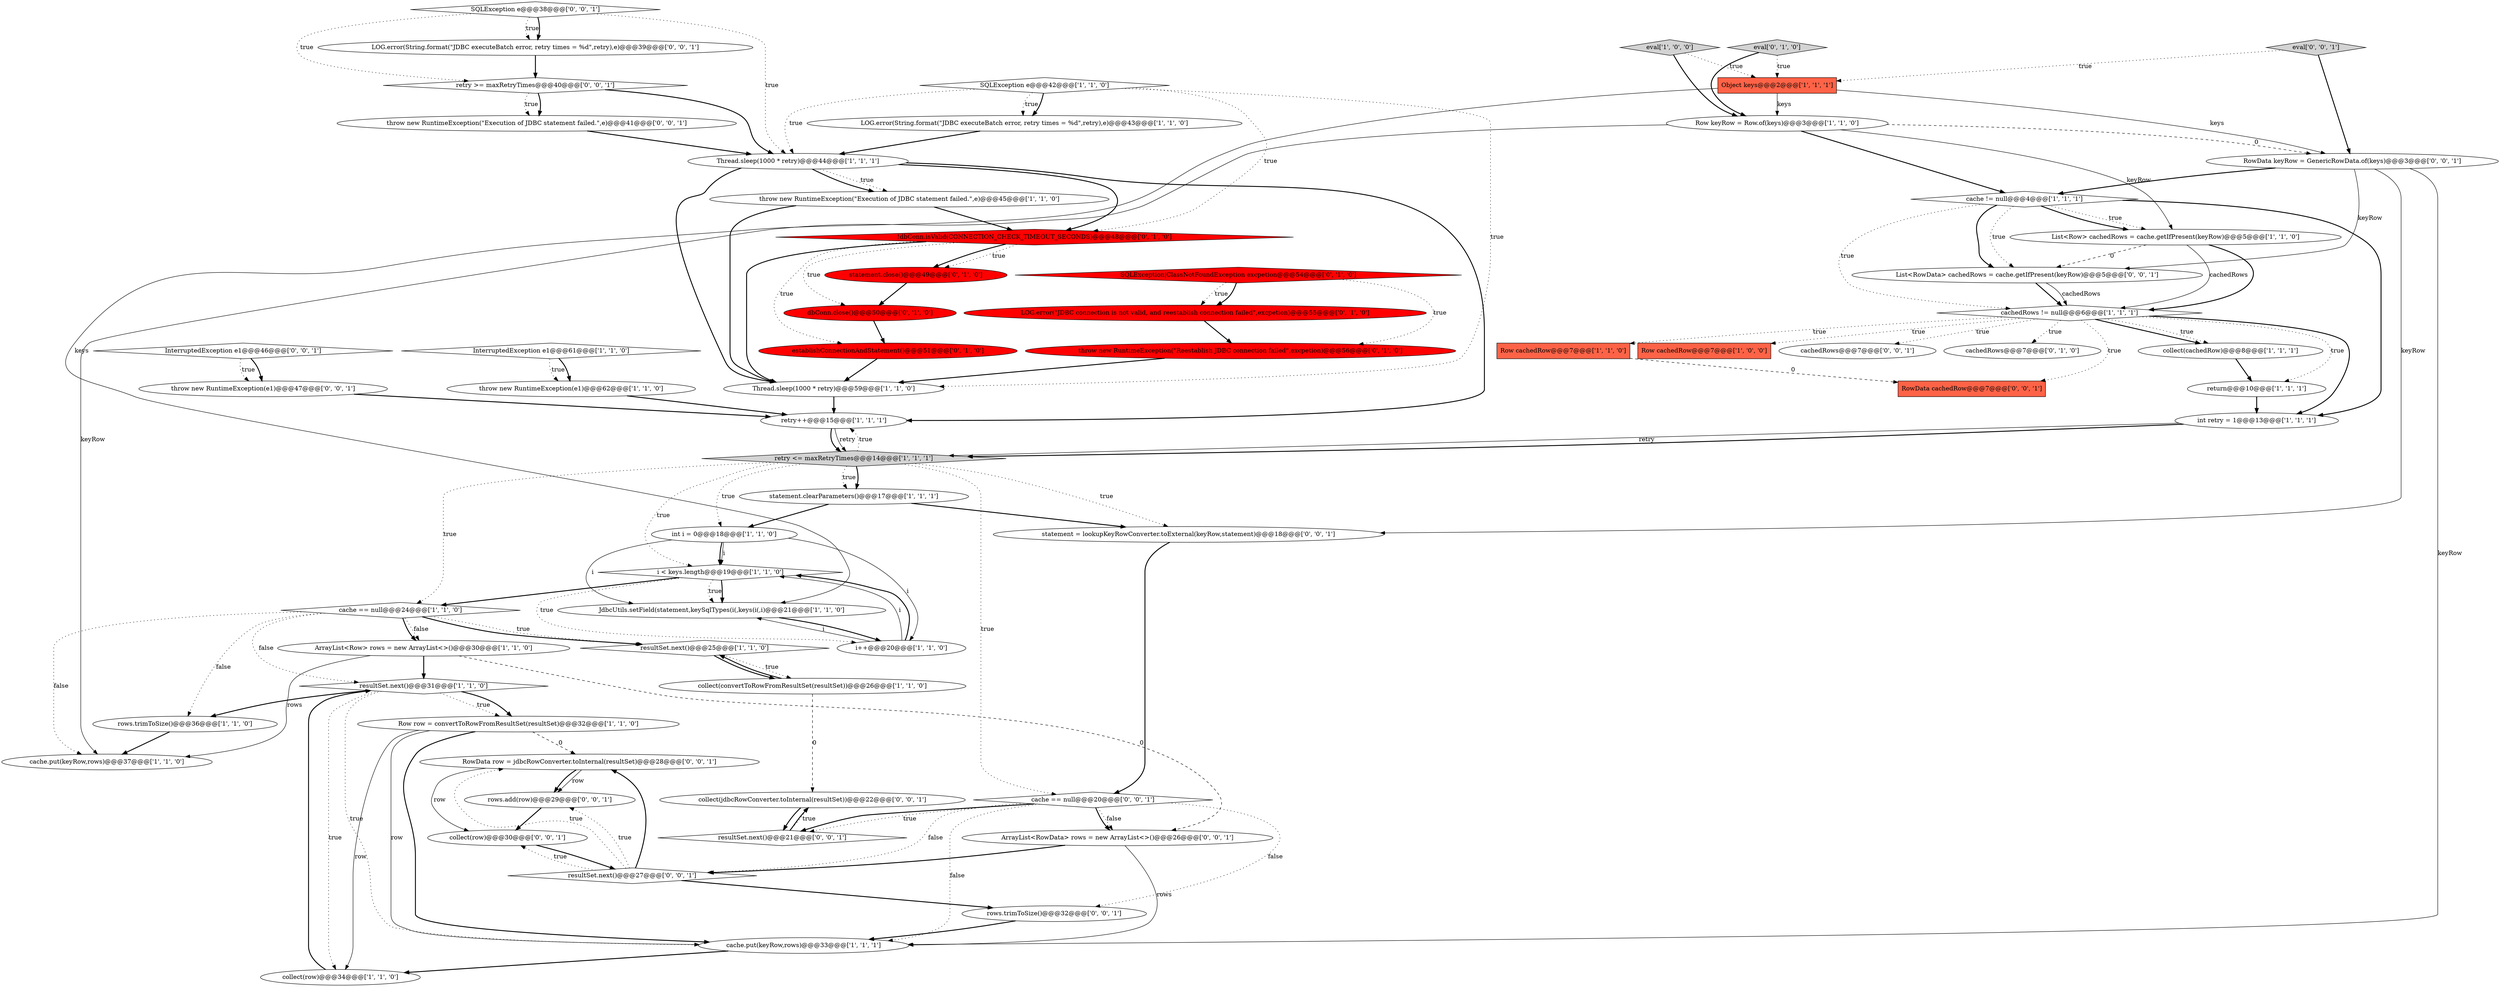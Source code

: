 digraph {
9 [style = filled, label = "throw new RuntimeException(\"Execution of JDBC statement failed.\",e)@@@45@@@['1', '1', '0']", fillcolor = white, shape = ellipse image = "AAA0AAABBB1BBB"];
53 [style = filled, label = "RowData row = jdbcRowConverter.toInternal(resultSet)@@@28@@@['0', '0', '1']", fillcolor = white, shape = ellipse image = "AAA0AAABBB3BBB"];
35 [style = filled, label = "throw new RuntimeException(\"Reestablish JDBC connection failed\",excpetion)@@@56@@@['0', '1', '0']", fillcolor = red, shape = ellipse image = "AAA1AAABBB2BBB"];
55 [style = filled, label = "InterruptedException e1@@@46@@@['0', '0', '1']", fillcolor = white, shape = diamond image = "AAA0AAABBB3BBB"];
1 [style = filled, label = "throw new RuntimeException(e1)@@@62@@@['1', '1', '0']", fillcolor = white, shape = ellipse image = "AAA0AAABBB1BBB"];
58 [style = filled, label = "resultSet.next()@@@27@@@['0', '0', '1']", fillcolor = white, shape = diamond image = "AAA0AAABBB3BBB"];
24 [style = filled, label = "resultSet.next()@@@31@@@['1', '1', '0']", fillcolor = white, shape = diamond image = "AAA0AAABBB1BBB"];
61 [style = filled, label = "rows.add(row)@@@29@@@['0', '0', '1']", fillcolor = white, shape = ellipse image = "AAA0AAABBB3BBB"];
50 [style = filled, label = "LOG.error(String.format(\"JDBC executeBatch error, retry times = %d\",retry),e)@@@39@@@['0', '0', '1']", fillcolor = white, shape = ellipse image = "AAA0AAABBB3BBB"];
34 [style = filled, label = "ArrayList<Row> rows = new ArrayList<>()@@@30@@@['1', '1', '0']", fillcolor = white, shape = ellipse image = "AAA0AAABBB1BBB"];
15 [style = filled, label = "Row cachedRow@@@7@@@['1', '0', '0']", fillcolor = tomato, shape = box image = "AAA0AAABBB1BBB"];
44 [style = filled, label = "cachedRows@@@7@@@['0', '0', '1']", fillcolor = white, shape = ellipse image = "AAA0AAABBB3BBB"];
51 [style = filled, label = "ArrayList<RowData> rows = new ArrayList<>()@@@26@@@['0', '0', '1']", fillcolor = white, shape = ellipse image = "AAA0AAABBB3BBB"];
42 [style = filled, label = "eval['0', '1', '0']", fillcolor = lightgray, shape = diamond image = "AAA0AAABBB2BBB"];
3 [style = filled, label = "Thread.sleep(1000 * retry)@@@44@@@['1', '1', '1']", fillcolor = white, shape = ellipse image = "AAA0AAABBB1BBB"];
39 [style = filled, label = "SQLException|ClassNotFoundException excpetion@@@54@@@['0', '1', '0']", fillcolor = red, shape = diamond image = "AAA1AAABBB2BBB"];
48 [style = filled, label = "RowData keyRow = GenericRowData.of(keys)@@@3@@@['0', '0', '1']", fillcolor = white, shape = ellipse image = "AAA0AAABBB3BBB"];
31 [style = filled, label = "List<Row> cachedRows = cache.getIfPresent(keyRow)@@@5@@@['1', '1', '0']", fillcolor = white, shape = ellipse image = "AAA0AAABBB1BBB"];
10 [style = filled, label = "rows.trimToSize()@@@36@@@['1', '1', '0']", fillcolor = white, shape = ellipse image = "AAA0AAABBB1BBB"];
25 [style = filled, label = "Row row = convertToRowFromResultSet(resultSet)@@@32@@@['1', '1', '0']", fillcolor = white, shape = ellipse image = "AAA0AAABBB1BBB"];
29 [style = filled, label = "SQLException e@@@42@@@['1', '1', '0']", fillcolor = white, shape = diamond image = "AAA0AAABBB1BBB"];
54 [style = filled, label = "retry >= maxRetryTimes@@@40@@@['0', '0', '1']", fillcolor = white, shape = diamond image = "AAA0AAABBB3BBB"];
17 [style = filled, label = "cachedRows != null@@@6@@@['1', '1', '1']", fillcolor = white, shape = diamond image = "AAA0AAABBB1BBB"];
62 [style = filled, label = "eval['0', '0', '1']", fillcolor = lightgray, shape = diamond image = "AAA0AAABBB3BBB"];
16 [style = filled, label = "statement.clearParameters()@@@17@@@['1', '1', '1']", fillcolor = white, shape = ellipse image = "AAA0AAABBB1BBB"];
59 [style = filled, label = "rows.trimToSize()@@@32@@@['0', '0', '1']", fillcolor = white, shape = ellipse image = "AAA0AAABBB3BBB"];
37 [style = filled, label = "cachedRows@@@7@@@['0', '1', '0']", fillcolor = white, shape = ellipse image = "AAA0AAABBB2BBB"];
40 [style = filled, label = "establishConnectionAndStatement()@@@51@@@['0', '1', '0']", fillcolor = red, shape = ellipse image = "AAA1AAABBB2BBB"];
6 [style = filled, label = "retry++@@@15@@@['1', '1', '1']", fillcolor = white, shape = ellipse image = "AAA0AAABBB1BBB"];
32 [style = filled, label = "return@@@10@@@['1', '1', '1']", fillcolor = white, shape = ellipse image = "AAA0AAABBB1BBB"];
46 [style = filled, label = "collect(row)@@@30@@@['0', '0', '1']", fillcolor = white, shape = ellipse image = "AAA0AAABBB3BBB"];
63 [style = filled, label = "throw new RuntimeException(\"Execution of JDBC statement failed.\",e)@@@41@@@['0', '0', '1']", fillcolor = white, shape = ellipse image = "AAA0AAABBB3BBB"];
18 [style = filled, label = "Row cachedRow@@@7@@@['1', '1', '0']", fillcolor = tomato, shape = box image = "AAA0AAABBB1BBB"];
2 [style = filled, label = "collect(convertToRowFromResultSet(resultSet))@@@26@@@['1', '1', '0']", fillcolor = white, shape = ellipse image = "AAA0AAABBB1BBB"];
23 [style = filled, label = "eval['1', '0', '0']", fillcolor = lightgray, shape = diamond image = "AAA0AAABBB1BBB"];
28 [style = filled, label = "i < keys.length@@@19@@@['1', '1', '0']", fillcolor = white, shape = diamond image = "AAA0AAABBB1BBB"];
45 [style = filled, label = "RowData cachedRow@@@7@@@['0', '0', '1']", fillcolor = tomato, shape = box image = "AAA0AAABBB3BBB"];
26 [style = filled, label = "cache == null@@@24@@@['1', '1', '0']", fillcolor = white, shape = diamond image = "AAA0AAABBB1BBB"];
60 [style = filled, label = "collect(jdbcRowConverter.toInternal(resultSet))@@@22@@@['0', '0', '1']", fillcolor = white, shape = ellipse image = "AAA0AAABBB3BBB"];
11 [style = filled, label = "JdbcUtils.setField(statement,keySqlTypes(i(,keys(i(,i)@@@21@@@['1', '1', '0']", fillcolor = white, shape = ellipse image = "AAA0AAABBB1BBB"];
36 [style = filled, label = "!dbConn.isValid(CONNECTION_CHECK_TIMEOUT_SECONDS)@@@48@@@['0', '1', '0']", fillcolor = red, shape = diamond image = "AAA1AAABBB2BBB"];
41 [style = filled, label = "dbConn.close()@@@50@@@['0', '1', '0']", fillcolor = red, shape = ellipse image = "AAA1AAABBB2BBB"];
4 [style = filled, label = "int i = 0@@@18@@@['1', '1', '0']", fillcolor = white, shape = ellipse image = "AAA0AAABBB1BBB"];
49 [style = filled, label = "statement = lookupKeyRowConverter.toExternal(keyRow,statement)@@@18@@@['0', '0', '1']", fillcolor = white, shape = ellipse image = "AAA0AAABBB3BBB"];
0 [style = filled, label = "cache != null@@@4@@@['1', '1', '1']", fillcolor = white, shape = diamond image = "AAA0AAABBB1BBB"];
8 [style = filled, label = "LOG.error(String.format(\"JDBC executeBatch error, retry times = %d\",retry),e)@@@43@@@['1', '1', '0']", fillcolor = white, shape = ellipse image = "AAA0AAABBB1BBB"];
27 [style = filled, label = "InterruptedException e1@@@61@@@['1', '1', '0']", fillcolor = white, shape = diamond image = "AAA0AAABBB1BBB"];
20 [style = filled, label = "collect(cachedRow)@@@8@@@['1', '1', '1']", fillcolor = white, shape = ellipse image = "AAA0AAABBB1BBB"];
52 [style = filled, label = "List<RowData> cachedRows = cache.getIfPresent(keyRow)@@@5@@@['0', '0', '1']", fillcolor = white, shape = ellipse image = "AAA0AAABBB3BBB"];
33 [style = filled, label = "cache.put(keyRow,rows)@@@37@@@['1', '1', '0']", fillcolor = white, shape = ellipse image = "AAA0AAABBB1BBB"];
19 [style = filled, label = "i++@@@20@@@['1', '1', '0']", fillcolor = white, shape = ellipse image = "AAA0AAABBB1BBB"];
14 [style = filled, label = "Thread.sleep(1000 * retry)@@@59@@@['1', '1', '0']", fillcolor = white, shape = ellipse image = "AAA0AAABBB1BBB"];
21 [style = filled, label = "retry <= maxRetryTimes@@@14@@@['1', '1', '1']", fillcolor = lightgray, shape = diamond image = "AAA0AAABBB1BBB"];
56 [style = filled, label = "resultSet.next()@@@21@@@['0', '0', '1']", fillcolor = white, shape = diamond image = "AAA0AAABBB3BBB"];
5 [style = filled, label = "resultSet.next()@@@25@@@['1', '1', '0']", fillcolor = white, shape = diamond image = "AAA0AAABBB1BBB"];
12 [style = filled, label = "cache.put(keyRow,rows)@@@33@@@['1', '1', '1']", fillcolor = white, shape = ellipse image = "AAA0AAABBB1BBB"];
47 [style = filled, label = "throw new RuntimeException(e1)@@@47@@@['0', '0', '1']", fillcolor = white, shape = ellipse image = "AAA0AAABBB3BBB"];
64 [style = filled, label = "SQLException e@@@38@@@['0', '0', '1']", fillcolor = white, shape = diamond image = "AAA0AAABBB3BBB"];
38 [style = filled, label = "statement.close()@@@49@@@['0', '1', '0']", fillcolor = red, shape = ellipse image = "AAA1AAABBB2BBB"];
7 [style = filled, label = "collect(row)@@@34@@@['1', '1', '0']", fillcolor = white, shape = ellipse image = "AAA0AAABBB1BBB"];
43 [style = filled, label = "LOG.error(\"JDBC connection is not valid, and reestablish connection failed\",excpetion)@@@55@@@['0', '1', '0']", fillcolor = red, shape = ellipse image = "AAA1AAABBB2BBB"];
22 [style = filled, label = "Row keyRow = Row.of(keys)@@@3@@@['1', '1', '0']", fillcolor = white, shape = ellipse image = "AAA0AAABBB1BBB"];
13 [style = filled, label = "Object keys@@@2@@@['1', '1', '1']", fillcolor = tomato, shape = box image = "AAA0AAABBB1BBB"];
57 [style = filled, label = "cache == null@@@20@@@['0', '0', '1']", fillcolor = white, shape = diamond image = "AAA0AAABBB3BBB"];
30 [style = filled, label = "int retry = 1@@@13@@@['1', '1', '1']", fillcolor = white, shape = ellipse image = "AAA0AAABBB1BBB"];
28->11 [style = dotted, label="true"];
26->34 [style = dotted, label="false"];
0->30 [style = bold, label=""];
24->12 [style = dotted, label="true"];
27->1 [style = dotted, label="true"];
57->58 [style = dotted, label="false"];
31->17 [style = solid, label="cachedRows"];
55->47 [style = bold, label=""];
48->12 [style = solid, label="keyRow"];
24->25 [style = dotted, label="true"];
54->63 [style = bold, label=""];
26->34 [style = bold, label=""];
22->31 [style = solid, label="keyRow"];
13->11 [style = solid, label="keys"];
57->12 [style = dotted, label="false"];
38->41 [style = bold, label=""];
28->19 [style = dotted, label="true"];
61->46 [style = bold, label=""];
36->38 [style = dotted, label="true"];
12->7 [style = bold, label=""];
29->8 [style = dotted, label="true"];
30->21 [style = solid, label="retry"];
59->12 [style = bold, label=""];
0->31 [style = dotted, label="true"];
64->3 [style = dotted, label="true"];
0->52 [style = bold, label=""];
31->52 [style = dashed, label="0"];
3->36 [style = bold, label=""];
23->22 [style = bold, label=""];
34->24 [style = bold, label=""];
22->0 [style = bold, label=""];
17->15 [style = dotted, label="true"];
21->26 [style = dotted, label="true"];
13->22 [style = solid, label="keys"];
57->56 [style = dotted, label="true"];
43->35 [style = bold, label=""];
16->49 [style = bold, label=""];
29->14 [style = dotted, label="true"];
19->28 [style = solid, label="i"];
0->52 [style = dotted, label="true"];
21->57 [style = dotted, label="true"];
2->60 [style = dashed, label="0"];
52->17 [style = solid, label="cachedRows"];
9->14 [style = bold, label=""];
21->16 [style = bold, label=""];
58->59 [style = bold, label=""];
19->11 [style = solid, label="i"];
19->28 [style = bold, label=""];
54->3 [style = bold, label=""];
50->54 [style = bold, label=""];
51->12 [style = solid, label="rows"];
29->36 [style = dotted, label="true"];
17->20 [style = bold, label=""];
24->10 [style = bold, label=""];
17->20 [style = dotted, label="true"];
39->35 [style = dotted, label="true"];
47->6 [style = bold, label=""];
57->51 [style = bold, label=""];
58->53 [style = dotted, label="true"];
34->51 [style = dashed, label="0"];
36->40 [style = dotted, label="true"];
51->58 [style = bold, label=""];
39->43 [style = dotted, label="true"];
18->45 [style = dashed, label="0"];
36->14 [style = bold, label=""];
21->28 [style = dotted, label="true"];
7->24 [style = bold, label=""];
53->61 [style = solid, label="row"];
54->63 [style = dotted, label="true"];
4->19 [style = solid, label="i"];
62->48 [style = bold, label=""];
64->50 [style = dotted, label="true"];
42->22 [style = bold, label=""];
21->16 [style = dotted, label="true"];
14->6 [style = bold, label=""];
24->7 [style = dotted, label="true"];
0->31 [style = bold, label=""];
26->10 [style = dotted, label="false"];
21->6 [style = dotted, label="true"];
60->56 [style = bold, label=""];
53->46 [style = solid, label="row"];
17->18 [style = dotted, label="true"];
6->21 [style = bold, label=""];
56->60 [style = bold, label=""];
57->51 [style = dotted, label="false"];
8->3 [style = bold, label=""];
25->53 [style = dashed, label="0"];
3->6 [style = bold, label=""];
28->26 [style = bold, label=""];
17->45 [style = dotted, label="true"];
3->9 [style = dotted, label="true"];
55->47 [style = dotted, label="true"];
21->49 [style = dotted, label="true"];
25->12 [style = solid, label="row"];
32->30 [style = bold, label=""];
56->60 [style = dotted, label="true"];
35->14 [style = bold, label=""];
13->48 [style = solid, label="keys"];
3->9 [style = bold, label=""];
58->46 [style = dotted, label="true"];
30->21 [style = bold, label=""];
1->6 [style = bold, label=""];
58->53 [style = bold, label=""];
41->40 [style = bold, label=""];
24->25 [style = bold, label=""];
23->13 [style = dotted, label="true"];
40->14 [style = bold, label=""];
10->33 [style = bold, label=""];
48->52 [style = solid, label="keyRow"];
17->37 [style = dotted, label="true"];
31->17 [style = bold, label=""];
16->4 [style = bold, label=""];
58->61 [style = dotted, label="true"];
63->3 [style = bold, label=""];
6->21 [style = solid, label="retry"];
29->3 [style = dotted, label="true"];
17->44 [style = dotted, label="true"];
22->48 [style = dashed, label="0"];
2->5 [style = bold, label=""];
5->2 [style = dotted, label="true"];
9->36 [style = bold, label=""];
36->41 [style = dotted, label="true"];
57->59 [style = dotted, label="false"];
4->11 [style = solid, label="i"];
29->8 [style = bold, label=""];
53->61 [style = bold, label=""];
48->49 [style = solid, label="keyRow"];
27->1 [style = bold, label=""];
26->5 [style = bold, label=""];
28->11 [style = bold, label=""];
3->14 [style = bold, label=""];
39->43 [style = bold, label=""];
22->33 [style = solid, label="keyRow"];
20->32 [style = bold, label=""];
26->24 [style = dotted, label="false"];
25->7 [style = solid, label="row"];
17->30 [style = bold, label=""];
46->58 [style = bold, label=""];
11->19 [style = bold, label=""];
17->32 [style = dotted, label="true"];
52->17 [style = bold, label=""];
21->4 [style = dotted, label="true"];
4->28 [style = solid, label="i"];
26->33 [style = dotted, label="false"];
4->28 [style = bold, label=""];
48->0 [style = bold, label=""];
57->56 [style = bold, label=""];
5->2 [style = bold, label=""];
25->12 [style = bold, label=""];
0->17 [style = dotted, label="true"];
64->50 [style = bold, label=""];
36->38 [style = bold, label=""];
49->57 [style = bold, label=""];
64->54 [style = dotted, label="true"];
26->5 [style = dotted, label="true"];
34->33 [style = solid, label="rows"];
62->13 [style = dotted, label="true"];
42->13 [style = dotted, label="true"];
}
